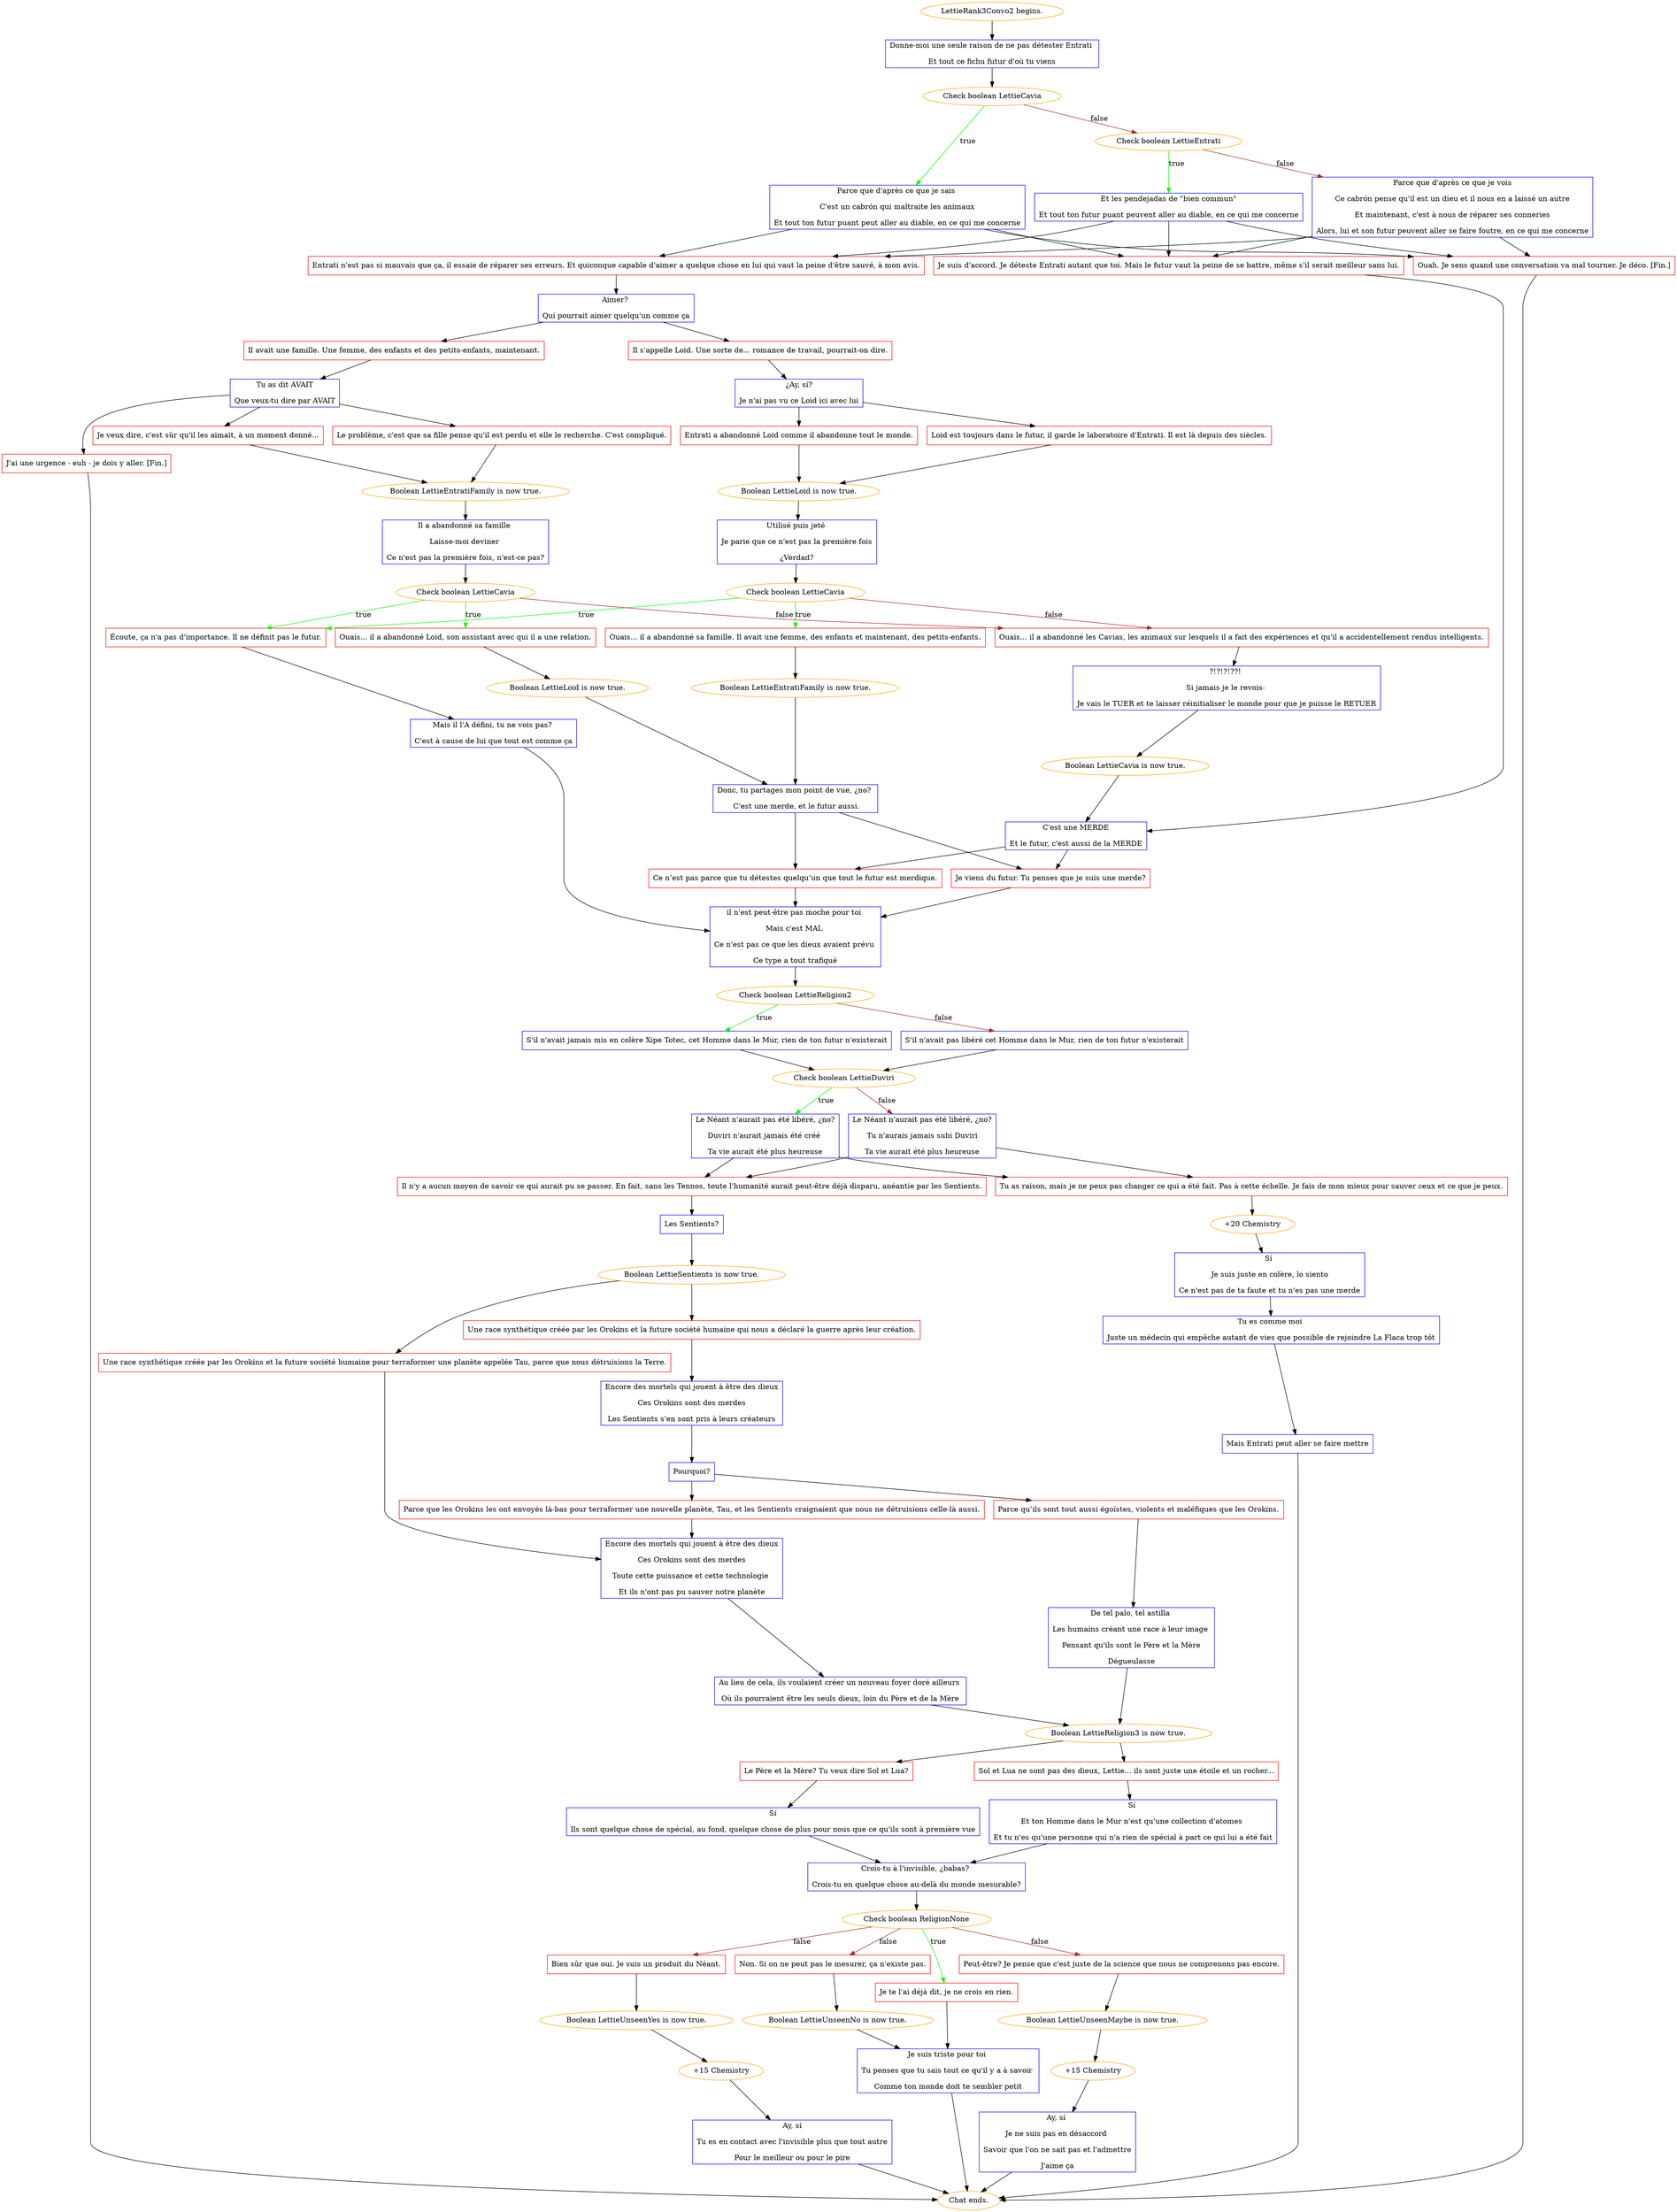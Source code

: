 digraph {
	"LettieRank3Convo2 begins." [color=orange];
		"LettieRank3Convo2 begins." -> j2627069412;
	j2627069412 [label="Donne-moi une seule raison de ne pas détester Entrati 
Et tout ce fichu futur d'où tu viens",shape=box,color=blue];
		j2627069412 -> j988327984;
	j988327984 [label="Check boolean LettieCavia",color=orange];
		j988327984 -> j2401215970 [label=true,color=green];
		j988327984 -> j101638081 [label=false,color=brown];
	j2401215970 [label="Parce que d'après ce que je sais 
C'est un cabrón qui maltraite les animaux
Et tout ton futur puant peut aller au diable, en ce qui me concerne",shape=box,color=blue];
		j2401215970 -> j1242489394;
		j2401215970 -> j1643992395;
		j2401215970 -> j3581133542;
	j101638081 [label="Check boolean LettieEntrati",color=orange];
		j101638081 -> j3160699924 [label=true,color=green];
		j101638081 -> j3786673051 [label=false,color=brown];
	j1242489394 [label="Je suis d'accord. Je déteste Entrati autant que toi. Mais le futur vaut la peine de se battre, même s'il serait meilleur sans lui.",shape=box,color=red];
		j1242489394 -> j191886487;
	j1643992395 [label="Entrati n'est pas si mauvais que ça, il essaie de réparer ses erreurs. Et quiconque capable d'aimer a quelque chose en lui qui vaut la peine d'être sauvé, à mon avis.",shape=box,color=red];
		j1643992395 -> j3049890245;
	j3581133542 [label="Ouah. Je sens quand une conversation va mal tourner. Je déco. [Fin.]",shape=box,color=red];
		j3581133542 -> "Chat ends.";
	j3160699924 [label="Et les pendejadas de \"bien commun\"
Et tout ton futur puant peuvent aller au diable, en ce qui me concerne",shape=box,color=blue];
		j3160699924 -> j1242489394;
		j3160699924 -> j1643992395;
		j3160699924 -> j3581133542;
	j3786673051 [label="Parce que d'après ce que je vois
Ce cabrón pense qu'il est un dieu et il nous en a laissé un autre
Et maintenant, c'est à nous de réparer ses conneries
Alors, lui et son futur peuvent aller se faire foutre, en ce qui me concerne",shape=box,color=blue];
		j3786673051 -> j1242489394;
		j3786673051 -> j1643992395;
		j3786673051 -> j3581133542;
	j191886487 [label="C'est une MERDE
Et le futur, c'est aussi de la MERDE",shape=box,color=blue];
		j191886487 -> j1574436491;
		j191886487 -> j2328880243;
	j3049890245 [label="Aimer? 
Qui pourrait aimer quelqu'un comme ça",shape=box,color=blue];
		j3049890245 -> j733327413;
		j3049890245 -> j2986655424;
	"Chat ends." [color=orange];
	j1574436491 [label="Je viens du futur. Tu penses que je suis une merde?",shape=box,color=red];
		j1574436491 -> j2195655827;
	j2328880243 [label="Ce n’est pas parce que tu détestes quelqu’un que tout le futur est merdique.",shape=box,color=red];
		j2328880243 -> j2195655827;
	j733327413 [label="Il s'appelle Loid. Une sorte de... romance de travail, pourrait-on dire.",shape=box,color=red];
		j733327413 -> j922038399;
	j2986655424 [label="Il avait une famille. Une femme, des enfants et des petits-enfants, maintenant.",shape=box,color=red];
		j2986655424 -> j2075213747;
	j2195655827 [label="il n'est peut-être pas moche pour toi 
Mais c'est MAL 
Ce n'est pas ce que les dieux avaient prévu 
Ce type a tout trafiqué",shape=box,color=blue];
		j2195655827 -> j776436305;
	j922038399 [label="¿Ay, sí?
Je n'ai pas vu ce Loid ici avec lui",shape=box,color=blue];
		j922038399 -> j1942901738;
		j922038399 -> j2650171661;
	j2075213747 [label="Tu as dit AVAIT
Que veux-tu dire par AVAIT",shape=box,color=blue];
		j2075213747 -> j3960895537;
		j2075213747 -> j52338298;
		j2075213747 -> j3791452198;
	j776436305 [label="Check boolean LettieReligion2",color=orange];
		j776436305 -> j884488503 [label=true,color=green];
		j776436305 -> j151480196 [label=false,color=brown];
	j1942901738 [label="Loid est toujours dans le futur, il garde le laboratoire d'Entrati. Il est là depuis des siècles.",shape=box,color=red];
		j1942901738 -> j718152715;
	j2650171661 [label="Entrati a abandonné Loid comme il abandonne tout le monde.",shape=box,color=red];
		j2650171661 -> j718152715;
	j3960895537 [label="Le problème, c'est que sa fille pense qu'il est perdu et elle le recherche. C'est compliqué.",shape=box,color=red];
		j3960895537 -> j159878769;
	j52338298 [label="Je veux dire, c'est sûr qu'il les aimait, à un moment donné...",shape=box,color=red];
		j52338298 -> j159878769;
	j3791452198 [label="J'ai une urgence - euh - je dois y aller. [Fin.]",shape=box,color=red];
		j3791452198 -> "Chat ends.";
	j884488503 [label="S'il n'avait jamais mis en colère Xipe Totec, cet Homme dans le Mur, rien de ton futur n'existerait",shape=box,color=blue];
		j884488503 -> j711900112;
	j151480196 [label="S'il n'avait pas libéré cet Homme dans le Mur, rien de ton futur n'existerait",shape=box,color=blue];
		j151480196 -> j711900112;
	j718152715 [label="Boolean LettieLoid is now true.",color=orange];
		j718152715 -> j111317920;
	j159878769 [label="Boolean LettieEntratiFamily is now true.",color=orange];
		j159878769 -> j2157359916;
	j711900112 [label="Check boolean LettieDuviri",color=orange];
		j711900112 -> j3177455239 [label=true,color=green];
		j711900112 -> j3198509387 [label=false,color=brown];
	j111317920 [label="Utilisé puis jeté 
Je parie que ce n'est pas la première fois
¿Verdad?",shape=box,color=blue];
		j111317920 -> j4176507548;
	j2157359916 [label="Il a abandonné sa famille 
Laisse-moi deviner 
Ce n'est pas la première fois, n'est-ce pas?",shape=box,color=blue];
		j2157359916 -> j3999534774;
	j3177455239 [label="Le Néant n'aurait pas été libéré, ¿no?
Duviri n'aurait jamais été créé 
Ta vie aurait été plus heureuse",shape=box,color=blue];
		j3177455239 -> j4064039792;
		j3177455239 -> j3557982407;
	j3198509387 [label="Le Néant n'aurait pas été libéré, ¿no?
Tu n'aurais jamais subi Duviri
Ta vie aurait été plus heureuse",shape=box,color=blue];
		j3198509387 -> j4064039792;
		j3198509387 -> j3557982407;
	j4176507548 [label="Check boolean LettieCavia",color=orange];
		j4176507548 -> j3245895773 [label=true,color=green];
		j4176507548 -> j815335031 [label=true,color=green];
		j4176507548 -> j369616815 [label=false,color=brown];
	j3999534774 [label="Check boolean LettieCavia",color=orange];
		j3999534774 -> j815335031 [label=true,color=green];
		j3999534774 -> j3204934058 [label=true,color=green];
		j3999534774 -> j369616815 [label=false,color=brown];
	j4064039792 [label="Il n'y a aucun moyen de savoir ce qui aurait pu se passer. En fait, sans les Tennos, toute l'humanité aurait peut-être déjà disparu, anéantie par les Sentients.",shape=box,color=red];
		j4064039792 -> j3910845664;
	j3557982407 [label="Tu as raison, mais je ne peux pas changer ce qui a été fait. Pas à cette échelle. Je fais de mon mieux pour sauver ceux et ce que je peux.",shape=box,color=red];
		j3557982407 -> j3627420473;
	j3245895773 [label="Ouais... il a abandonné sa famille. Il avait une femme, des enfants et maintenant, des petits-enfants.",shape=box,color=red];
		j3245895773 -> j3186518447;
	j815335031 [label="Écoute, ça n'a pas d'importance. Il ne définit pas le futur.",shape=box,color=red];
		j815335031 -> j4060257688;
	j369616815 [label="Ouais... il a abandonné les Cavias, les animaux sur lesquels il a fait des expériences et qu'il a accidentellement rendus intelligents.",shape=box,color=red];
		j369616815 -> j2264067606;
	j3204934058 [label="Ouais... il a abandonné Loid, son assistant avec qui il a une relation.",shape=box,color=red];
		j3204934058 -> j1083019568;
	j3910845664 [label="Les Sentients?",shape=box,color=blue];
		j3910845664 -> j4177902638;
	j3627420473 [label="+20 Chemistry",color=orange];
		j3627420473 -> j2421447072;
	j3186518447 [label="Boolean LettieEntratiFamily is now true.",color=orange];
		j3186518447 -> j2298655644;
	j4060257688 [label="Mais il l'A défini, tu ne vois pas? 
C'est à cause de lui que tout est comme ça",shape=box,color=blue];
		j4060257688 -> j2195655827;
	j2264067606 [label="?!?!?!??! 
Si jamais je le revois- 
Je vais le TUER et te laisser réinitialiser le monde pour que je puisse le RETUER",shape=box,color=blue];
		j2264067606 -> j1644867714;
	j1083019568 [label="Boolean LettieLoid is now true.",color=orange];
		j1083019568 -> j2298655644;
	j4177902638 [label="Boolean LettieSentients is now true.",color=orange];
		j4177902638 -> j2584879656;
		j4177902638 -> j3496363820;
	j2421447072 [label="Sí 
Je suis juste en colère, lo siento
Ce n'est pas de ta faute et tu n'es pas une merde",shape=box,color=blue];
		j2421447072 -> j737646493;
	j2298655644 [label="Donc, tu partages mon point de vue, ¿no? 
 C'est une merde, et le futur aussi.",shape=box,color=blue];
		j2298655644 -> j1574436491;
		j2298655644 -> j2328880243;
	j1644867714 [label="Boolean LettieCavia is now true.",color=orange];
		j1644867714 -> j191886487;
	j2584879656 [label="Une race synthétique créée par les Orokins et la future société humaine pour terraformer une planète appelée Tau, parce que nous détruisions la Terre.",shape=box,color=red];
		j2584879656 -> j3722453747;
	j3496363820 [label="Une race synthétique créée par les Orokins et la future société humaine qui nous a déclaré la guerre après leur création.",shape=box,color=red];
		j3496363820 -> j2606079801;
	j737646493 [label="Tu es comme moi 
Juste un médecin qui empêche autant de vies que possible de rejoindre La Flaca trop tôt",shape=box,color=blue];
		j737646493 -> j3902509999;
	j3722453747 [label="Encore des mortels qui jouent à être des dieux
Ces Orokins sont des merdes
Toute cette puissance et cette technologie 
Et ils n'ont pas pu sauver notre planète",shape=box,color=blue];
		j3722453747 -> j3447449104;
	j2606079801 [label="Encore des mortels qui jouent à être des dieux
Ces Orokins sont des merdes
Les Sentients s'en sont pris à leurs créateurs",shape=box,color=blue];
		j2606079801 -> j736825823;
	j3902509999 [label="Mais Entrati peut aller se faire mettre",shape=box,color=blue];
		j3902509999 -> "Chat ends.";
	j3447449104 [label="Au lieu de cela, ils voulaient créer un nouveau foyer doré ailleurs 
Où ils pourraient être les seuls dieux, loin du Père et de la Mère",shape=box,color=blue];
		j3447449104 -> j4137157349;
	j736825823 [label="Pourquoi?",shape=box,color=blue];
		j736825823 -> j2408287794;
		j736825823 -> j1738993207;
	j4137157349 [label="Boolean LettieReligion3 is now true.",color=orange];
		j4137157349 -> j2244695781;
		j4137157349 -> j382261890;
	j2408287794 [label="Parce que les Orokins les ont envoyés là-bas pour terraformer une nouvelle planète, Tau, et les Sentients craignaient que nous ne détruisions celle-là aussi.",shape=box,color=red];
		j2408287794 -> j3722453747;
	j1738993207 [label="Parce qu’ils sont tout aussi égoïstes, violents et maléfiques que les Orokins.",shape=box,color=red];
		j1738993207 -> j2939766144;
	j2244695781 [label="Le Père et la Mère? Tu veux dire Sol et Lua?",shape=box,color=red];
		j2244695781 -> j103329215;
	j382261890 [label="Sol et Lua ne sont pas des dieux, Lettie... ils sont juste une étoile et un rocher...",shape=box,color=red];
		j382261890 -> j4140819673;
	j2939766144 [label="De tel palo, tel astilla 
Les humains créant une race à leur image 
Pensant qu'ils sont le Père et la Mère
Dégueulasse",shape=box,color=blue];
		j2939766144 -> j4137157349;
	j103329215 [label="Sí
Ils sont quelque chose de spécial, au fond, quelque chose de plus pour nous que ce qu'ils sont à première vue",shape=box,color=blue];
		j103329215 -> j2750488382;
	j4140819673 [label="Sí 
Et ton Homme dans le Mur n'est qu'une collection d'atomes 
Et tu n'es qu'une personne qui n'a rien de spécial à part ce qui lui a été fait",shape=box,color=blue];
		j4140819673 -> j2750488382;
	j2750488382 [label="Crois-tu à l'invisible, ¿babas? 
Crois-tu en quelque chose au-delà du monde mesurable?",shape=box,color=blue];
		j2750488382 -> j2234506481;
	j2234506481 [label="Check boolean ReligionNone",color=orange];
		j2234506481 -> j3375792951 [label=true,color=green];
		j2234506481 -> j2127228916 [label=false,color=brown];
		j2234506481 -> j610765699 [label=false,color=brown];
		j2234506481 -> j3485601149 [label=false,color=brown];
	j3375792951 [label="Je te l'ai déjà dit, je ne crois en rien.",shape=box,color=red];
		j3375792951 -> j3746034727;
	j2127228916 [label="Non. Si on ne peut pas le mesurer, ça n'existe pas.",shape=box,color=red];
		j2127228916 -> j1350472541;
	j610765699 [label="Peut-être? Je pense que c'est juste de la science que nous ne comprenons pas encore.",shape=box,color=red];
		j610765699 -> j3588433226;
	j3485601149 [label="Bien sûr que oui. Je suis un produit du Néant.",shape=box,color=red];
		j3485601149 -> j351549275;
	j3746034727 [label="Je suis triste pour toi 
Tu penses que tu sais tout ce qu'il y a à savoir 
Comme ton monde doit te sembler petit",shape=box,color=blue];
		j3746034727 -> "Chat ends.";
	j1350472541 [label="Boolean LettieUnseenNo is now true.",color=orange];
		j1350472541 -> j3746034727;
	j3588433226 [label="Boolean LettieUnseenMaybe is now true.",color=orange];
		j3588433226 -> j2395032163;
	j351549275 [label="Boolean LettieUnseenYes is now true.",color=orange];
		j351549275 -> j3319102503;
	j2395032163 [label="+15 Chemistry",color=orange];
		j2395032163 -> j2920832923;
	j3319102503 [label="+15 Chemistry",color=orange];
		j3319102503 -> j60607130;
	j2920832923 [label="Ay, sí 
Je ne suis pas en désaccord 
Savoir que l'on ne sait pas et l'admettre
J'aime ça",shape=box,color=blue];
		j2920832923 -> "Chat ends.";
	j60607130 [label="Ay, sí
Tu es en contact avec l'invisible plus que tout autre
Pour le meilleur ou pour le pire",shape=box,color=blue];
		j60607130 -> "Chat ends.";
}